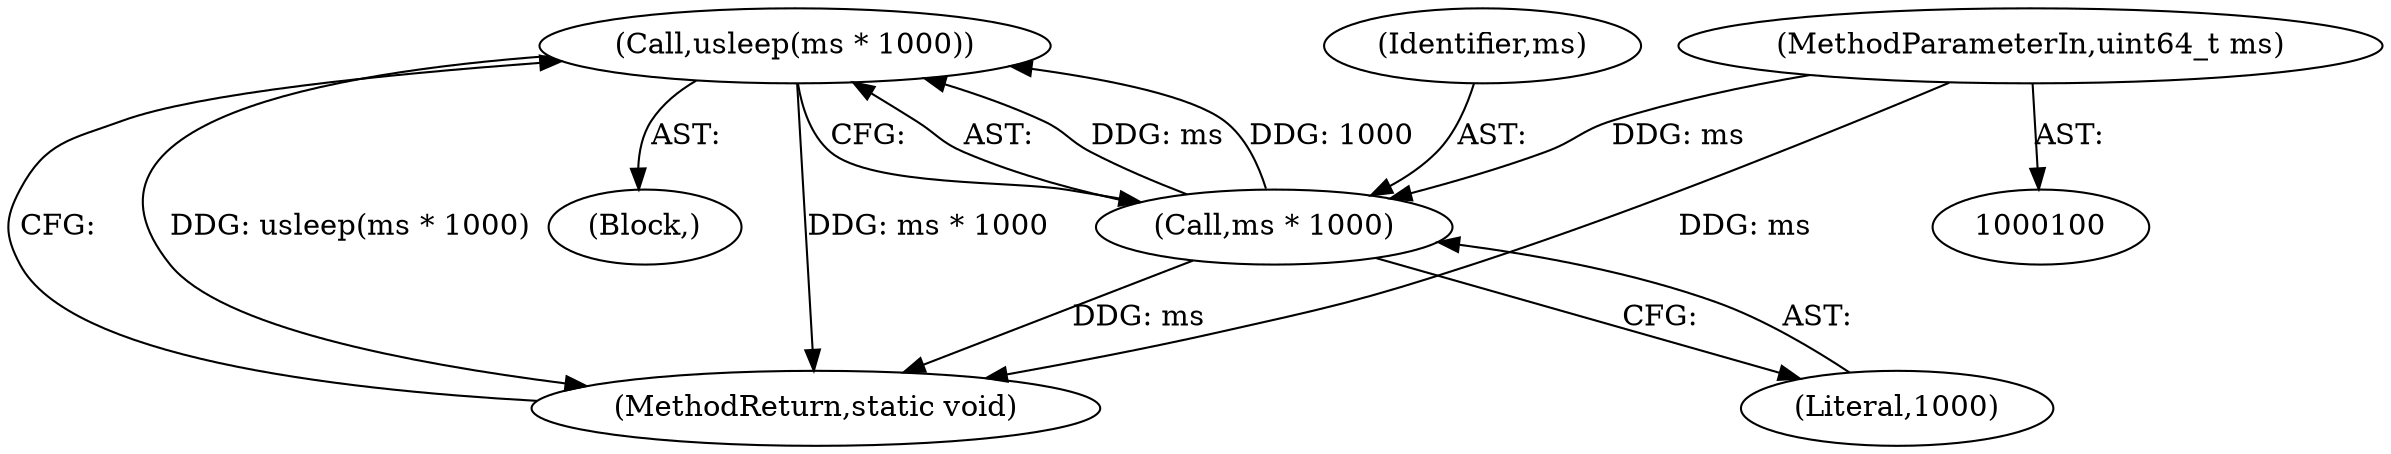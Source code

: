 digraph "1_Android_472271b153c5dc53c28beac55480a8d8434b2d5c_66@API" {
"1000103" [label="(Call,usleep(ms * 1000))"];
"1000104" [label="(Call,ms * 1000)"];
"1000101" [label="(MethodParameterIn,uint64_t ms)"];
"1000104" [label="(Call,ms * 1000)"];
"1000107" [label="(MethodReturn,static void)"];
"1000105" [label="(Identifier,ms)"];
"1000103" [label="(Call,usleep(ms * 1000))"];
"1000106" [label="(Literal,1000)"];
"1000102" [label="(Block,)"];
"1000101" [label="(MethodParameterIn,uint64_t ms)"];
"1000103" -> "1000102"  [label="AST: "];
"1000103" -> "1000104"  [label="CFG: "];
"1000104" -> "1000103"  [label="AST: "];
"1000107" -> "1000103"  [label="CFG: "];
"1000103" -> "1000107"  [label="DDG: usleep(ms * 1000)"];
"1000103" -> "1000107"  [label="DDG: ms * 1000"];
"1000104" -> "1000103"  [label="DDG: ms"];
"1000104" -> "1000103"  [label="DDG: 1000"];
"1000104" -> "1000106"  [label="CFG: "];
"1000105" -> "1000104"  [label="AST: "];
"1000106" -> "1000104"  [label="AST: "];
"1000104" -> "1000107"  [label="DDG: ms"];
"1000101" -> "1000104"  [label="DDG: ms"];
"1000101" -> "1000100"  [label="AST: "];
"1000101" -> "1000107"  [label="DDG: ms"];
}
